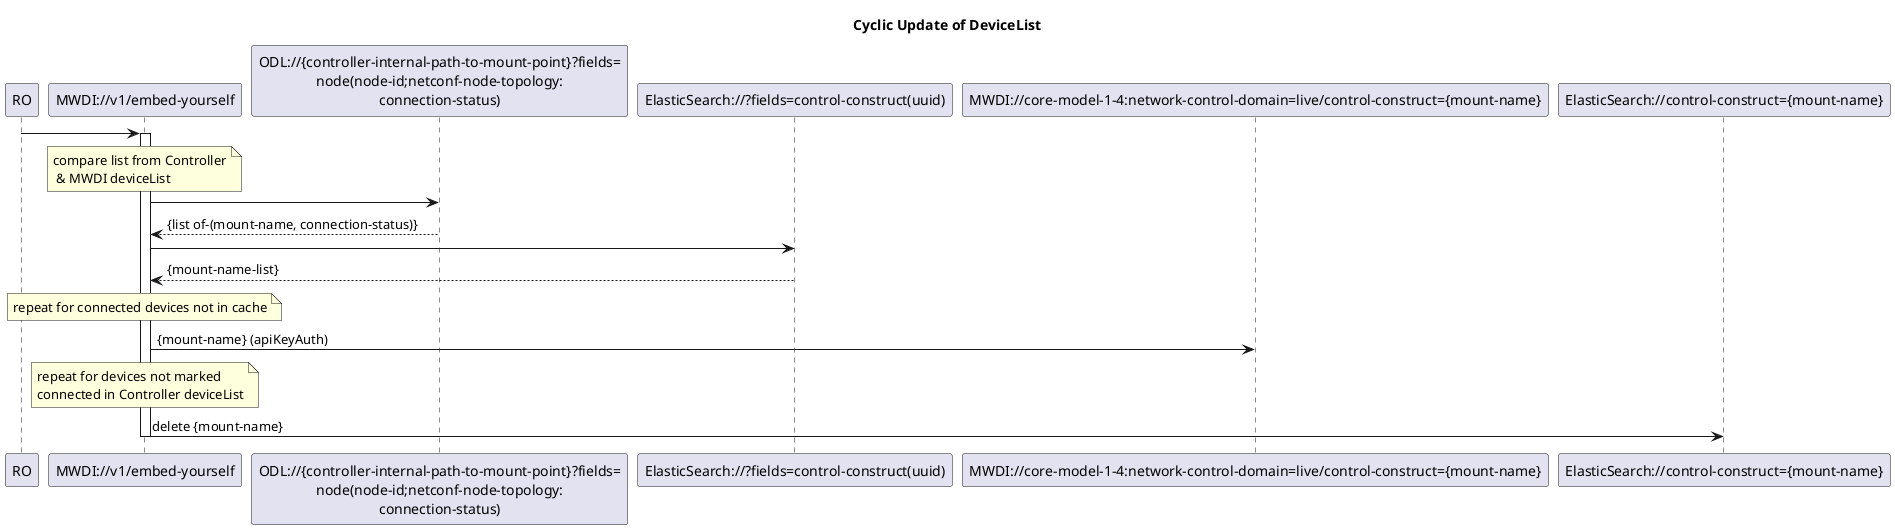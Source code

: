 @startuml 00x_CyclicOperationBasedDeviceListSync
skinparam responseMessageBelowArrow true

title  Cyclic Update of DeviceList

participant "RO" as ro
participant "MWDI://v1/embed-yourself" as mwdi
participant "ODL://{controller-internal-path-to-mount-point}?fields=\nnode(node-id;netconf-node-topology:\nconnection-status)" as odlConnectionStatus
participant "ElasticSearch://?fields=control-construct(uuid)" as ConnectedDeviceList
participant "MWDI://core-model-1-4:network-control-domain=live/control-construct={mount-name}" as ControlConstruct
participant "ElasticSearch://control-construct={mount-name}" as es

ro -> mwdi
activate mwdi

note over mwdi: compare list from Controller\n & MWDI deviceList
'get deviceList from Controller
mwdi -> odlConnectionStatus
odlConnectionStatus --> mwdi: {list of-(mount-name, connection-status)}

'get MWDI deviceList from ElasticSearch
mwdi -> ConnectedDeviceList
ConnectedDeviceList --> mwdi: {mount-name-list}

note over mwdi: repeat for connected devices not in cache
mwdi -> ControlConstruct: {mount-name} (apiKeyAuth)

note over mwdi: repeat for devices not marked \nconnected in Controller deviceList
mwdi -> es: delete {mount-name}
deactivate mwdi

@enduml